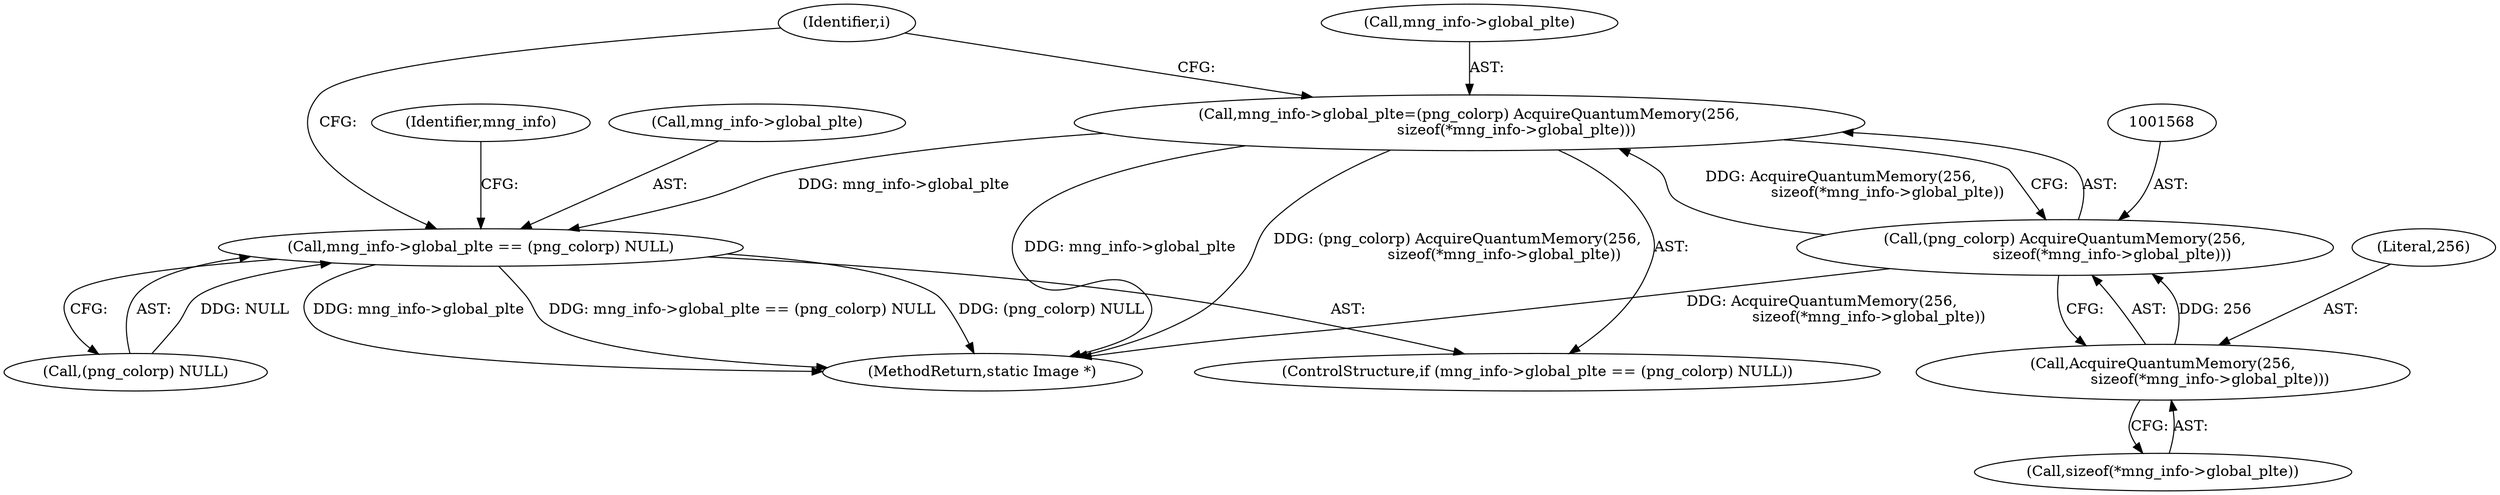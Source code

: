 digraph "0_ImageMagick_22e0310345499ffe906c604428f2a3a668942b05@pointer" {
"1001563" [label="(Call,mng_info->global_plte=(png_colorp) AcquireQuantumMemory(256,\n                    sizeof(*mng_info->global_plte)))"];
"1001567" [label="(Call,(png_colorp) AcquireQuantumMemory(256,\n                    sizeof(*mng_info->global_plte)))"];
"1001569" [label="(Call,AcquireQuantumMemory(256,\n                    sizeof(*mng_info->global_plte)))"];
"1001556" [label="(Call,mng_info->global_plte == (png_colorp) NULL)"];
"1001557" [label="(Call,mng_info->global_plte)"];
"1001564" [label="(Call,mng_info->global_plte)"];
"1001565" [label="(Identifier,mng_info)"];
"1001567" [label="(Call,(png_colorp) AcquireQuantumMemory(256,\n                    sizeof(*mng_info->global_plte)))"];
"1007383" [label="(MethodReturn,static Image *)"];
"1001560" [label="(Call,(png_colorp) NULL)"];
"1001563" [label="(Call,mng_info->global_plte=(png_colorp) AcquireQuantumMemory(256,\n                    sizeof(*mng_info->global_plte)))"];
"1001555" [label="(ControlStructure,if (mng_info->global_plte == (png_colorp) NULL))"];
"1001569" [label="(Call,AcquireQuantumMemory(256,\n                    sizeof(*mng_info->global_plte)))"];
"1001571" [label="(Call,sizeof(*mng_info->global_plte))"];
"1001578" [label="(Identifier,i)"];
"1001556" [label="(Call,mng_info->global_plte == (png_colorp) NULL)"];
"1001570" [label="(Literal,256)"];
"1001563" -> "1001555"  [label="AST: "];
"1001563" -> "1001567"  [label="CFG: "];
"1001564" -> "1001563"  [label="AST: "];
"1001567" -> "1001563"  [label="AST: "];
"1001578" -> "1001563"  [label="CFG: "];
"1001563" -> "1007383"  [label="DDG: (png_colorp) AcquireQuantumMemory(256,\n                    sizeof(*mng_info->global_plte))"];
"1001563" -> "1007383"  [label="DDG: mng_info->global_plte"];
"1001563" -> "1001556"  [label="DDG: mng_info->global_plte"];
"1001567" -> "1001563"  [label="DDG: AcquireQuantumMemory(256,\n                    sizeof(*mng_info->global_plte))"];
"1001567" -> "1001569"  [label="CFG: "];
"1001568" -> "1001567"  [label="AST: "];
"1001569" -> "1001567"  [label="AST: "];
"1001567" -> "1007383"  [label="DDG: AcquireQuantumMemory(256,\n                    sizeof(*mng_info->global_plte))"];
"1001569" -> "1001567"  [label="DDG: 256"];
"1001569" -> "1001571"  [label="CFG: "];
"1001570" -> "1001569"  [label="AST: "];
"1001571" -> "1001569"  [label="AST: "];
"1001556" -> "1001555"  [label="AST: "];
"1001556" -> "1001560"  [label="CFG: "];
"1001557" -> "1001556"  [label="AST: "];
"1001560" -> "1001556"  [label="AST: "];
"1001565" -> "1001556"  [label="CFG: "];
"1001578" -> "1001556"  [label="CFG: "];
"1001556" -> "1007383"  [label="DDG: mng_info->global_plte"];
"1001556" -> "1007383"  [label="DDG: mng_info->global_plte == (png_colorp) NULL"];
"1001556" -> "1007383"  [label="DDG: (png_colorp) NULL"];
"1001560" -> "1001556"  [label="DDG: NULL"];
}
